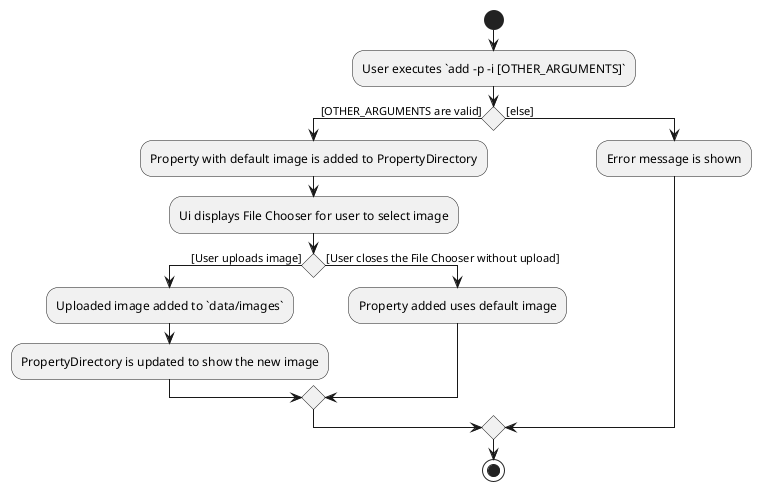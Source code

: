 @startuml
start
:User executes `add -p -i [OTHER_ARGUMENTS]`;

'Since the beta syntax does not support placing the condition outside the
'diamond we place it as the true branch instead.

if () then ([OTHER_ARGUMENTS are valid])
    :Property with default image is added to PropertyDirectory;
    :Ui displays File Chooser for user to select image;
    if () then ([User uploads image])
        :Uploaded image added to `data/images`;
        :PropertyDirectory is updated to show the new image;
    else ([User closes the File Chooser without upload])
        :Property added uses default image;
    endif
else ([else])
    :Error message is shown;
endif
stop
@enduml
